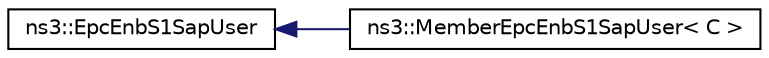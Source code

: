digraph "Graphical Class Hierarchy"
{
 // LATEX_PDF_SIZE
  edge [fontname="Helvetica",fontsize="10",labelfontname="Helvetica",labelfontsize="10"];
  node [fontname="Helvetica",fontsize="10",shape=record];
  rankdir="LR";
  Node0 [label="ns3::EpcEnbS1SapUser",height=0.2,width=0.4,color="black", fillcolor="white", style="filled",URL="$classns3_1_1_epc_enb_s1_sap_user.html",tooltip="This class implements the Service Access Point (SAP) between the LteEnbRrc and the EpcEnbApplication."];
  Node0 -> Node1 [dir="back",color="midnightblue",fontsize="10",style="solid",fontname="Helvetica"];
  Node1 [label="ns3::MemberEpcEnbS1SapUser\< C \>",height=0.2,width=0.4,color="black", fillcolor="white", style="filled",URL="$classns3_1_1_member_epc_enb_s1_sap_user.html",tooltip="Template for the implementation of the EpcEnbS1SapUser as a member of an owner class of type C to whi..."];
}
